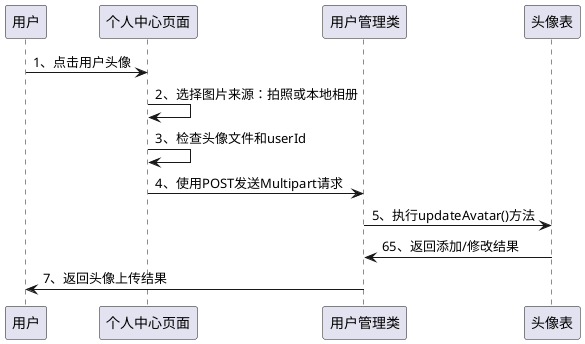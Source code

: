 @startuml

用户->个人中心页面:1、点击用户头像
个人中心页面->个人中心页面:2、选择图片来源：拍照或本地相册
个人中心页面->个人中心页面:3、检查头像文件和userId
个人中心页面->用户管理类:4、使用POST发送Multipart请求
用户管理类->头像表:5、执行updateAvatar()方法
头像表->用户管理类:65、返回添加/修改结果
用户管理类->用户:7、返回头像上传结果

@enduml
